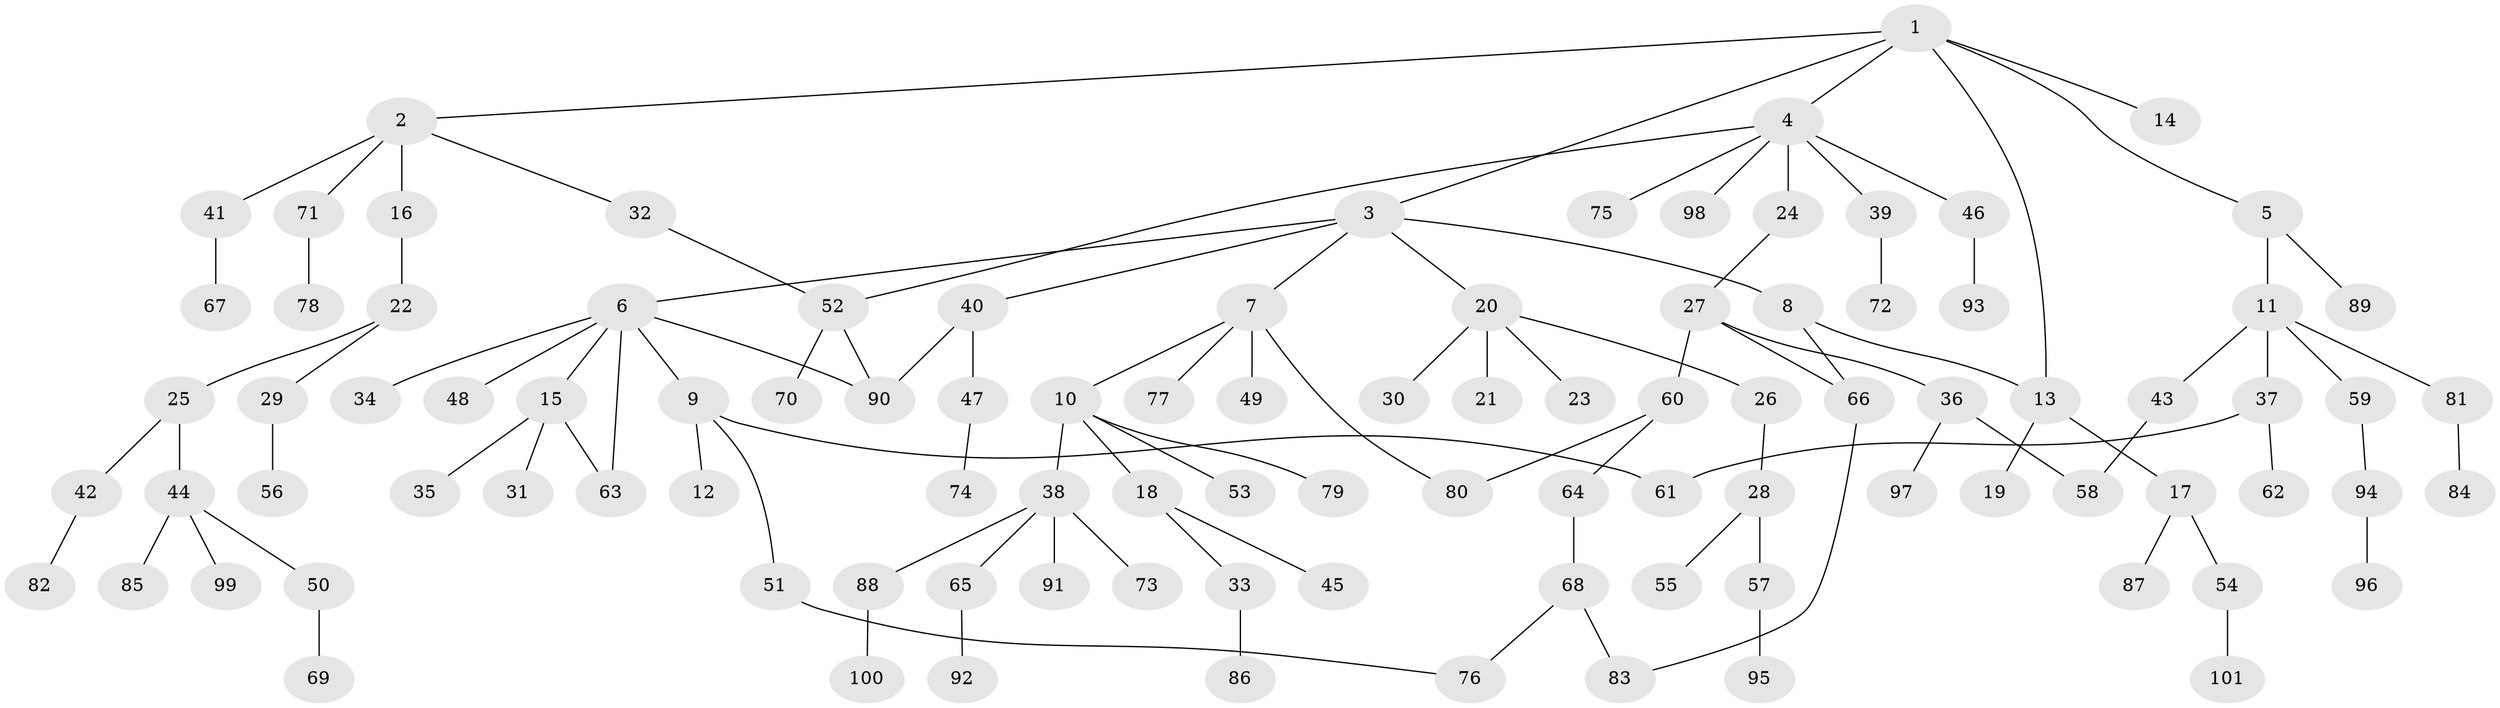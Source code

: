 // Generated by graph-tools (version 1.1) at 2025/42/03/09/25 04:42:36]
// undirected, 101 vertices, 111 edges
graph export_dot {
graph [start="1"]
  node [color=gray90,style=filled];
  1;
  2;
  3;
  4;
  5;
  6;
  7;
  8;
  9;
  10;
  11;
  12;
  13;
  14;
  15;
  16;
  17;
  18;
  19;
  20;
  21;
  22;
  23;
  24;
  25;
  26;
  27;
  28;
  29;
  30;
  31;
  32;
  33;
  34;
  35;
  36;
  37;
  38;
  39;
  40;
  41;
  42;
  43;
  44;
  45;
  46;
  47;
  48;
  49;
  50;
  51;
  52;
  53;
  54;
  55;
  56;
  57;
  58;
  59;
  60;
  61;
  62;
  63;
  64;
  65;
  66;
  67;
  68;
  69;
  70;
  71;
  72;
  73;
  74;
  75;
  76;
  77;
  78;
  79;
  80;
  81;
  82;
  83;
  84;
  85;
  86;
  87;
  88;
  89;
  90;
  91;
  92;
  93;
  94;
  95;
  96;
  97;
  98;
  99;
  100;
  101;
  1 -- 2;
  1 -- 3;
  1 -- 4;
  1 -- 5;
  1 -- 14;
  1 -- 13;
  2 -- 16;
  2 -- 32;
  2 -- 41;
  2 -- 71;
  3 -- 6;
  3 -- 7;
  3 -- 8;
  3 -- 20;
  3 -- 40;
  4 -- 24;
  4 -- 39;
  4 -- 46;
  4 -- 75;
  4 -- 98;
  4 -- 52;
  5 -- 11;
  5 -- 89;
  6 -- 9;
  6 -- 15;
  6 -- 34;
  6 -- 48;
  6 -- 90;
  6 -- 63;
  7 -- 10;
  7 -- 49;
  7 -- 77;
  7 -- 80;
  8 -- 13;
  8 -- 66;
  9 -- 12;
  9 -- 51;
  9 -- 61;
  10 -- 18;
  10 -- 38;
  10 -- 53;
  10 -- 79;
  11 -- 37;
  11 -- 43;
  11 -- 59;
  11 -- 81;
  13 -- 17;
  13 -- 19;
  15 -- 31;
  15 -- 35;
  15 -- 63;
  16 -- 22;
  17 -- 54;
  17 -- 87;
  18 -- 33;
  18 -- 45;
  20 -- 21;
  20 -- 23;
  20 -- 26;
  20 -- 30;
  22 -- 25;
  22 -- 29;
  24 -- 27;
  25 -- 42;
  25 -- 44;
  26 -- 28;
  27 -- 36;
  27 -- 60;
  27 -- 66;
  28 -- 55;
  28 -- 57;
  29 -- 56;
  32 -- 52;
  33 -- 86;
  36 -- 58;
  36 -- 97;
  37 -- 62;
  37 -- 61;
  38 -- 65;
  38 -- 73;
  38 -- 88;
  38 -- 91;
  39 -- 72;
  40 -- 47;
  40 -- 90;
  41 -- 67;
  42 -- 82;
  43 -- 58;
  44 -- 50;
  44 -- 85;
  44 -- 99;
  46 -- 93;
  47 -- 74;
  50 -- 69;
  51 -- 76;
  52 -- 70;
  52 -- 90;
  54 -- 101;
  57 -- 95;
  59 -- 94;
  60 -- 64;
  60 -- 80;
  64 -- 68;
  65 -- 92;
  66 -- 83;
  68 -- 83;
  68 -- 76;
  71 -- 78;
  81 -- 84;
  88 -- 100;
  94 -- 96;
}
